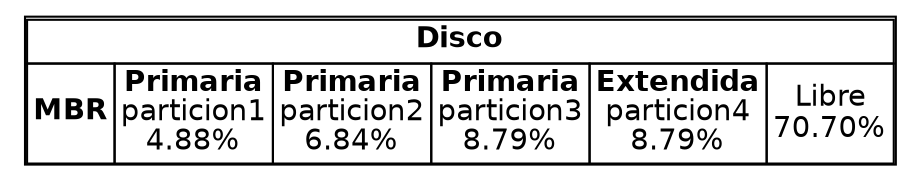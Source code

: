 digraph G {
node [shape=plaintext fontname="Helvetica"];
struct [label=<
<table border='1' cellborder='1' cellspacing='0'>
<tr><td colspan='100'><b>Disco</b></td></tr>
<tr><td><b>MBR</b></td>
<td><b>Primaria</b><br/>particion1<br/>4.88%</td>
<td><b>Primaria</b><br/>particion2<br/>6.84%</td>
<td><b>Primaria</b><br/>particion3<br/>8.79%</td>
<td><b>Extendida</b><br/>particion4<br/>8.79%</td>
<td>Libre<br/>70.70%</td>
</tr></table>>];
}
